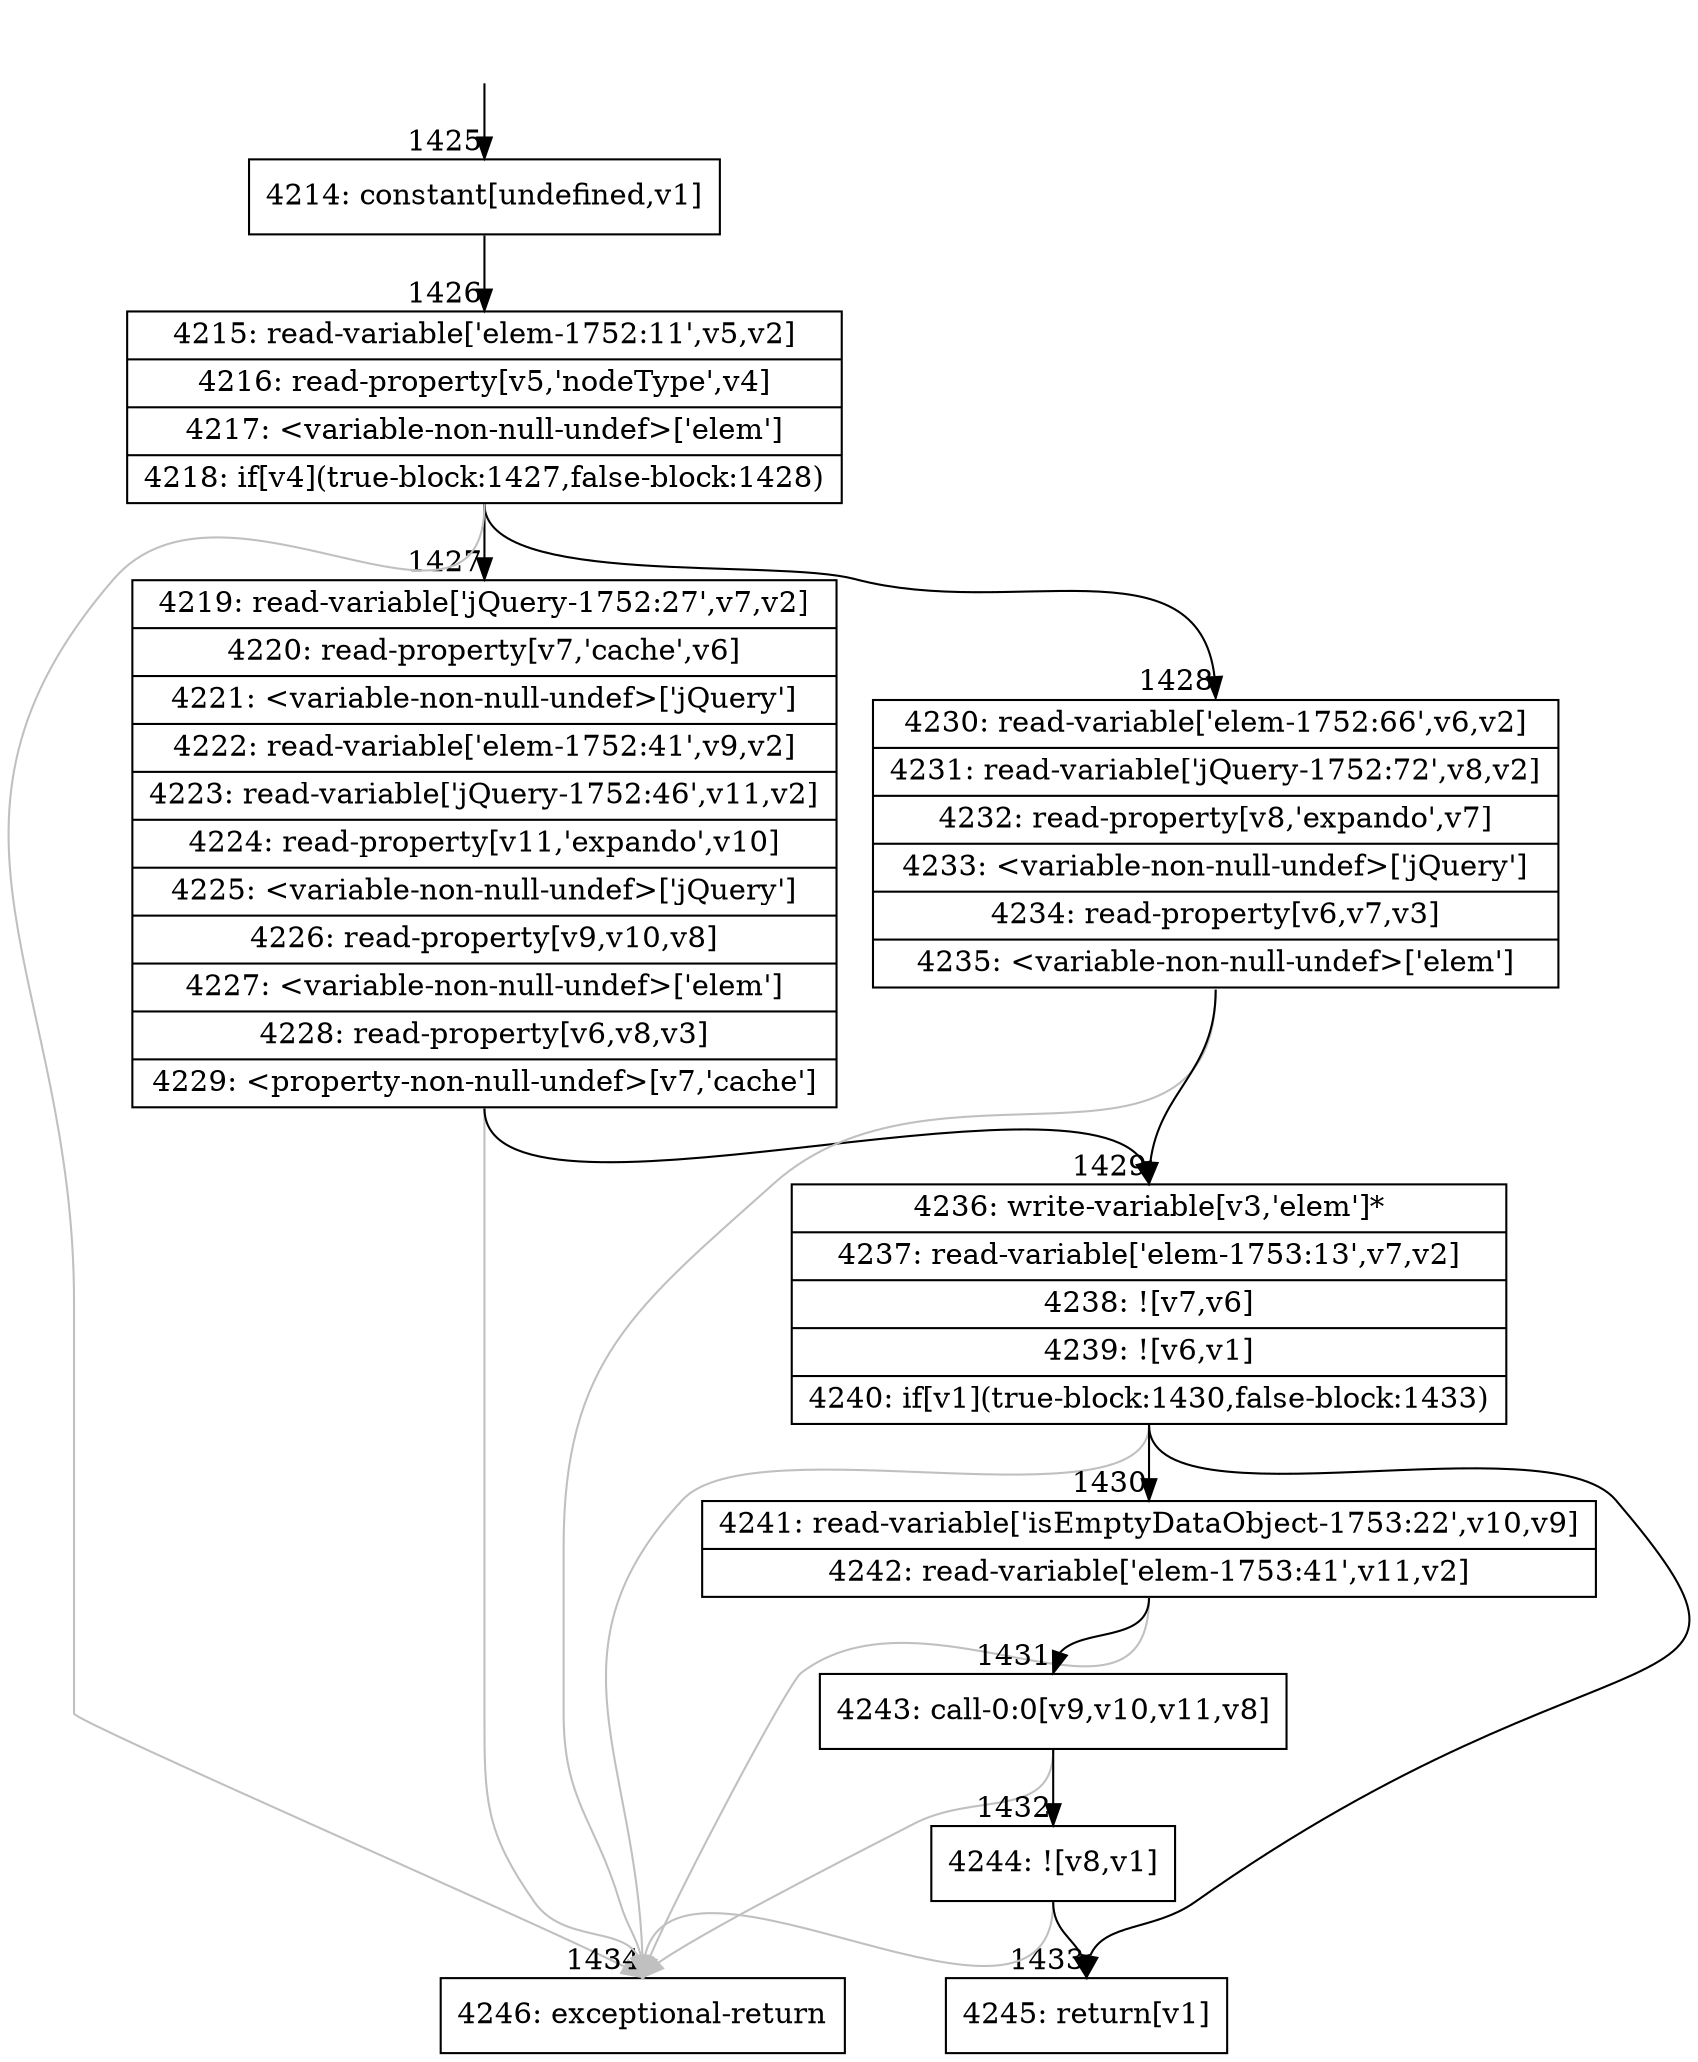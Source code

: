 digraph {
rankdir="TD"
BB_entry94[shape=none,label=""];
BB_entry94 -> BB1425 [tailport=s, headport=n, headlabel="    1425"]
BB1425 [shape=record label="{4214: constant[undefined,v1]}" ] 
BB1425 -> BB1426 [tailport=s, headport=n, headlabel="      1426"]
BB1426 [shape=record label="{4215: read-variable['elem-1752:11',v5,v2]|4216: read-property[v5,'nodeType',v4]|4217: \<variable-non-null-undef\>['elem']|4218: if[v4](true-block:1427,false-block:1428)}" ] 
BB1426 -> BB1427 [tailport=s, headport=n, headlabel="      1427"]
BB1426 -> BB1428 [tailport=s, headport=n, headlabel="      1428"]
BB1426 -> BB1434 [tailport=s, headport=n, color=gray, headlabel="      1434"]
BB1427 [shape=record label="{4219: read-variable['jQuery-1752:27',v7,v2]|4220: read-property[v7,'cache',v6]|4221: \<variable-non-null-undef\>['jQuery']|4222: read-variable['elem-1752:41',v9,v2]|4223: read-variable['jQuery-1752:46',v11,v2]|4224: read-property[v11,'expando',v10]|4225: \<variable-non-null-undef\>['jQuery']|4226: read-property[v9,v10,v8]|4227: \<variable-non-null-undef\>['elem']|4228: read-property[v6,v8,v3]|4229: \<property-non-null-undef\>[v7,'cache']}" ] 
BB1427 -> BB1429 [tailport=s, headport=n, headlabel="      1429"]
BB1427 -> BB1434 [tailport=s, headport=n, color=gray]
BB1428 [shape=record label="{4230: read-variable['elem-1752:66',v6,v2]|4231: read-variable['jQuery-1752:72',v8,v2]|4232: read-property[v8,'expando',v7]|4233: \<variable-non-null-undef\>['jQuery']|4234: read-property[v6,v7,v3]|4235: \<variable-non-null-undef\>['elem']}" ] 
BB1428 -> BB1429 [tailport=s, headport=n]
BB1428 -> BB1434 [tailport=s, headport=n, color=gray]
BB1429 [shape=record label="{4236: write-variable[v3,'elem']*|4237: read-variable['elem-1753:13',v7,v2]|4238: ![v7,v6]|4239: ![v6,v1]|4240: if[v1](true-block:1430,false-block:1433)}" ] 
BB1429 -> BB1433 [tailport=s, headport=n, headlabel="      1433"]
BB1429 -> BB1430 [tailport=s, headport=n, headlabel="      1430"]
BB1429 -> BB1434 [tailport=s, headport=n, color=gray]
BB1430 [shape=record label="{4241: read-variable['isEmptyDataObject-1753:22',v10,v9]|4242: read-variable['elem-1753:41',v11,v2]}" ] 
BB1430 -> BB1431 [tailport=s, headport=n, headlabel="      1431"]
BB1430 -> BB1434 [tailport=s, headport=n, color=gray]
BB1431 [shape=record label="{4243: call-0:0[v9,v10,v11,v8]}" ] 
BB1431 -> BB1432 [tailport=s, headport=n, headlabel="      1432"]
BB1431 -> BB1434 [tailport=s, headport=n, color=gray]
BB1432 [shape=record label="{4244: ![v8,v1]}" ] 
BB1432 -> BB1433 [tailport=s, headport=n]
BB1432 -> BB1434 [tailport=s, headport=n, color=gray]
BB1433 [shape=record label="{4245: return[v1]}" ] 
BB1434 [shape=record label="{4246: exceptional-return}" ] 
}
